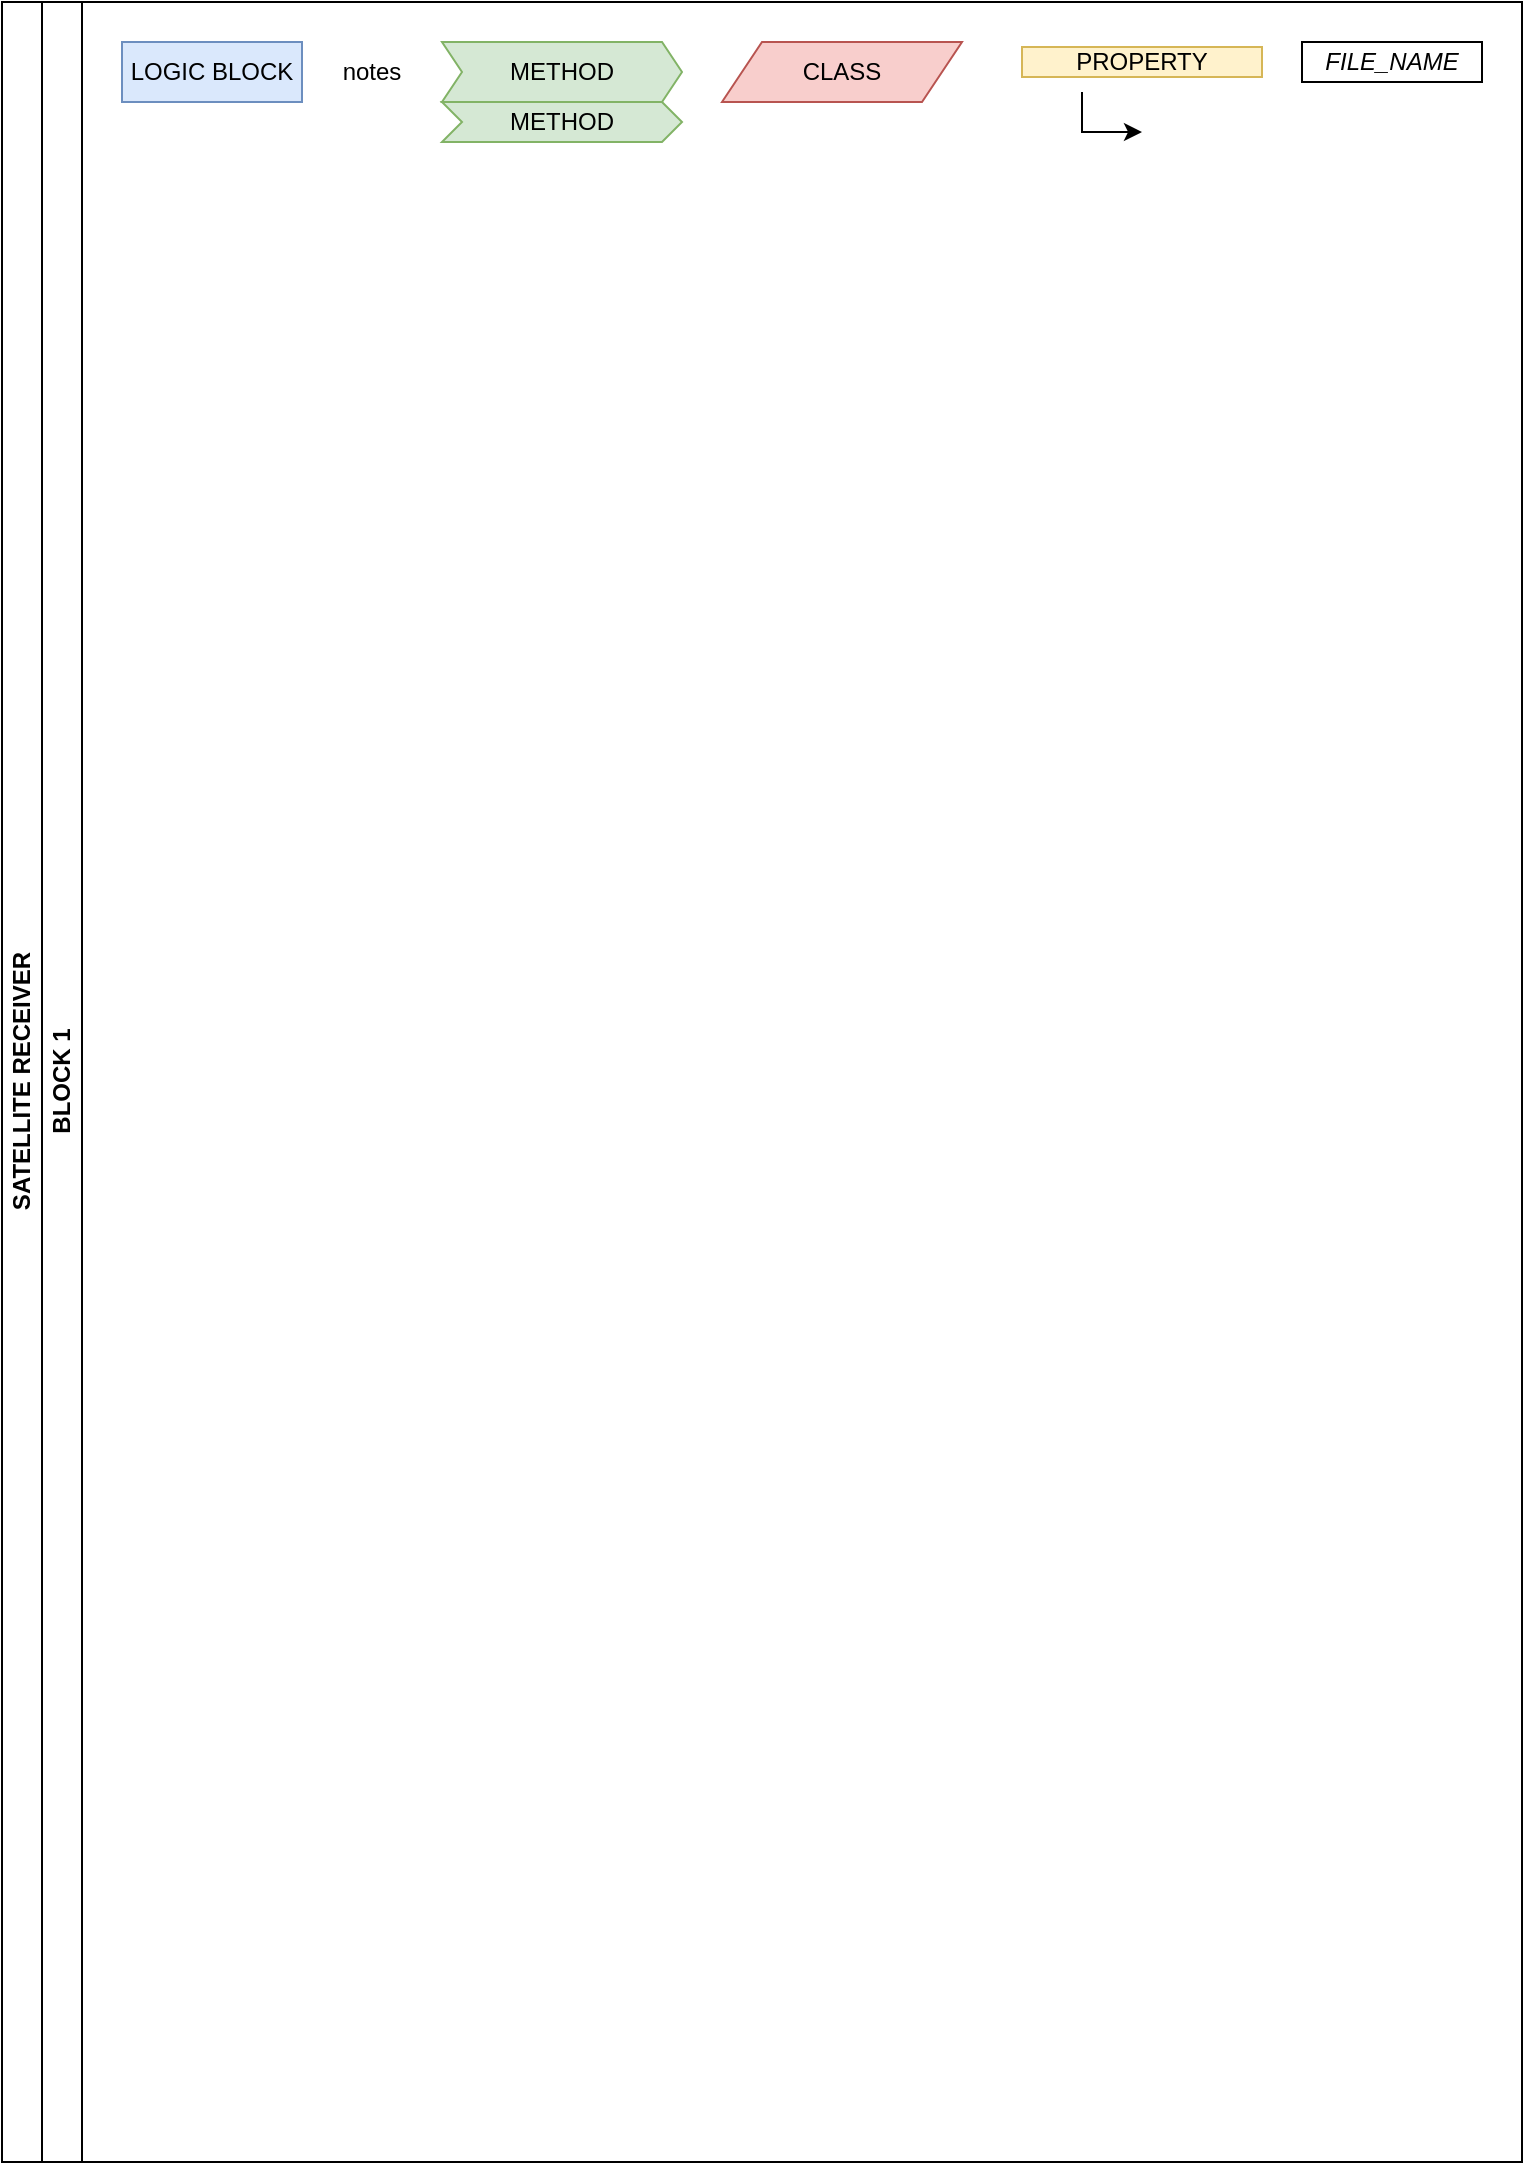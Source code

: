 <mxfile version="17.4.2" type="device"><diagram id="prtHgNgQTEPvFCAcTncT" name="Page-1"><mxGraphModel dx="1483" dy="927" grid="1" gridSize="10" guides="1" tooltips="1" connect="1" arrows="1" fold="1" page="1" pageScale="1" pageWidth="827" pageHeight="1169" math="0" shadow="0"><root><mxCell id="0"/><mxCell id="1" parent="0"/><mxCell id="dNxyNK7c78bLwvsdeMH5-19" value="SATELLITE RECEIVER" style="swimlane;html=1;childLayout=stackLayout;resizeParent=1;resizeParentMax=0;horizontal=0;startSize=20;horizontalStack=0;" parent="1" vertex="1"><mxGeometry x="40" y="40" width="760" height="1080" as="geometry"/></mxCell><mxCell id="dNxyNK7c78bLwvsdeMH5-20" value="BLOCK 1" style="swimlane;html=1;startSize=20;horizontal=0;" parent="dNxyNK7c78bLwvsdeMH5-19" vertex="1"><mxGeometry x="20" width="740" height="1080" as="geometry"/></mxCell><mxCell id="uFIqrwOD-ALgU2DV4DVZ-1" value="LOGIC BLOCK" style="rounded=0;whiteSpace=wrap;html=1;fontFamily=Helvetica;fontSize=12;align=center;fillColor=#dae8fc;strokeColor=#6c8ebf;" parent="dNxyNK7c78bLwvsdeMH5-20" vertex="1"><mxGeometry x="40" y="20" width="90" height="30" as="geometry"/></mxCell><mxCell id="8cVuhc_HS4yNFGq2z5yh-11" value="notes" style="text;html=1;strokeColor=none;fillColor=none;align=center;verticalAlign=middle;whiteSpace=wrap;rounded=0;" parent="dNxyNK7c78bLwvsdeMH5-20" vertex="1"><mxGeometry x="130" y="25" width="70" height="20" as="geometry"/></mxCell><mxCell id="uFIqrwOD-ALgU2DV4DVZ-19" value="&lt;i&gt;FILE_NAME&lt;/i&gt;" style="rounded=0;whiteSpace=wrap;html=1;fontFamily=Helvetica;fontSize=12;fontColor=#000000;align=center;" parent="dNxyNK7c78bLwvsdeMH5-20" vertex="1"><mxGeometry x="630" y="20" width="90" height="20" as="geometry"/></mxCell><mxCell id="uFIqrwOD-ALgU2DV4DVZ-46" value="METHOD" style="shape=step;perimeter=stepPerimeter;whiteSpace=wrap;html=1;fixedSize=1;size=10;fillColor=#d5e8d4;strokeColor=#82b366;" parent="dNxyNK7c78bLwvsdeMH5-20" vertex="1"><mxGeometry x="200" y="50" width="120" height="20" as="geometry"/></mxCell><mxCell id="uFIqrwOD-ALgU2DV4DVZ-10" value="METHOD" style="shape=step;perimeter=stepPerimeter;whiteSpace=wrap;html=1;fixedSize=1;size=10;fillColor=#d5e8d4;strokeColor=#82b366;" parent="dNxyNK7c78bLwvsdeMH5-20" vertex="1"><mxGeometry x="200" y="20" width="120" height="30" as="geometry"/></mxCell><mxCell id="uFIqrwOD-ALgU2DV4DVZ-16" value="PROPERTY" style="rounded=0;whiteSpace=wrap;html=1;fillColor=#fff2cc;strokeColor=#d6b656;" parent="dNxyNK7c78bLwvsdeMH5-20" vertex="1"><mxGeometry x="490" y="22.5" width="120" height="15" as="geometry"/></mxCell><mxCell id="uFIqrwOD-ALgU2DV4DVZ-8" value="CLASS" style="shape=parallelogram;perimeter=parallelogramPerimeter;whiteSpace=wrap;html=1;fixedSize=1;rounded=0;fillColor=#f8cecc;strokeColor=#b85450;" parent="dNxyNK7c78bLwvsdeMH5-20" vertex="1"><mxGeometry x="340" y="20" width="120" height="30" as="geometry"/></mxCell><mxCell id="hK_RvOh1WxkiDfF-Yhdr-1" style="edgeStyle=orthogonalEdgeStyle;rounded=0;orthogonalLoop=1;jettySize=auto;html=1;" edge="1" parent="dNxyNK7c78bLwvsdeMH5-20"><mxGeometry relative="1" as="geometry"><mxPoint x="550" y="65" as="targetPoint"/><mxPoint x="520" y="45" as="sourcePoint"/><Array as="points"><mxPoint x="520" y="65"/></Array></mxGeometry></mxCell></root></mxGraphModel></diagram></mxfile>